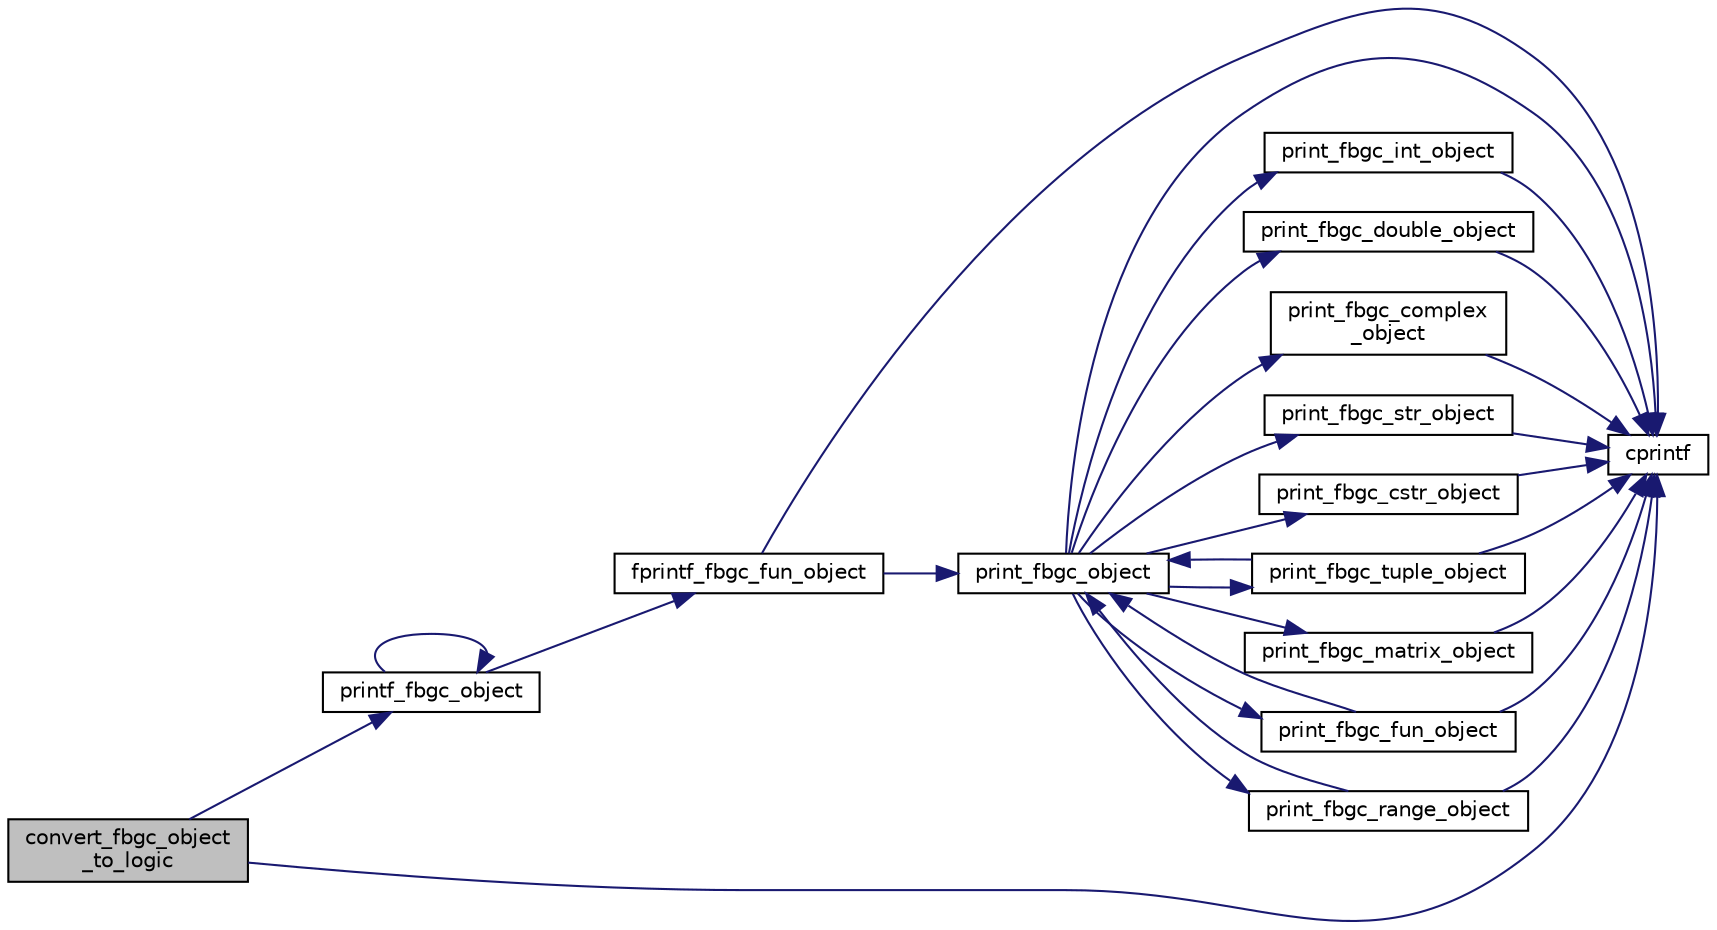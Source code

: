 digraph "convert_fbgc_object_to_logic"
{
  edge [fontname="Helvetica",fontsize="10",labelfontname="Helvetica",labelfontsize="10"];
  node [fontname="Helvetica",fontsize="10",shape=record];
  rankdir="LR";
  Node32 [label="convert_fbgc_object\l_to_logic",height=0.2,width=0.4,color="black", fillcolor="grey75", style="filled", fontcolor="black"];
  Node32 -> Node33 [color="midnightblue",fontsize="10",style="solid",fontname="Helvetica"];
  Node33 [label="printf_fbgc_object",height=0.2,width=0.4,color="black", fillcolor="white", style="filled",URL="$fbgc__object_8c.html#a79b110ee419e38013556f4379e724da8"];
  Node33 -> Node33 [color="midnightblue",fontsize="10",style="solid",fontname="Helvetica"];
  Node33 -> Node34 [color="midnightblue",fontsize="10",style="solid",fontname="Helvetica"];
  Node34 [label="fprintf_fbgc_fun_object",height=0.2,width=0.4,color="black", fillcolor="white", style="filled",URL="$fun__object_8c.html#ab7db555ad4b95573198e2184fbc886fd"];
  Node34 -> Node35 [color="midnightblue",fontsize="10",style="solid",fontname="Helvetica"];
  Node35 [label="cprintf",height=0.2,width=0.4,color="black", fillcolor="white", style="filled",URL="$error_8c.html#a30fee765292b076e015fc846035f2550"];
  Node34 -> Node36 [color="midnightblue",fontsize="10",style="solid",fontname="Helvetica"];
  Node36 [label="print_fbgc_object",height=0.2,width=0.4,color="black", fillcolor="white", style="filled",URL="$fbgc__object_8c.html#a692d3bb2e230f23caf8a28a250f7ef48"];
  Node36 -> Node35 [color="midnightblue",fontsize="10",style="solid",fontname="Helvetica"];
  Node36 -> Node37 [color="midnightblue",fontsize="10",style="solid",fontname="Helvetica"];
  Node37 [label="print_fbgc_int_object",height=0.2,width=0.4,color="black", fillcolor="white", style="filled",URL="$int__object_8c.html#a0062dc9607e1f9bdf4fc960f981bb592"];
  Node37 -> Node35 [color="midnightblue",fontsize="10",style="solid",fontname="Helvetica"];
  Node36 -> Node38 [color="midnightblue",fontsize="10",style="solid",fontname="Helvetica"];
  Node38 [label="print_fbgc_double_object",height=0.2,width=0.4,color="black", fillcolor="white", style="filled",URL="$double__object_8c.html#a4872de0b7e3482c3414635499574c3a2"];
  Node38 -> Node35 [color="midnightblue",fontsize="10",style="solid",fontname="Helvetica"];
  Node36 -> Node39 [color="midnightblue",fontsize="10",style="solid",fontname="Helvetica"];
  Node39 [label="print_fbgc_complex\l_object",height=0.2,width=0.4,color="black", fillcolor="white", style="filled",URL="$complex__object_8c.html#a48882c21f5d339b41807108958456809"];
  Node39 -> Node35 [color="midnightblue",fontsize="10",style="solid",fontname="Helvetica"];
  Node36 -> Node40 [color="midnightblue",fontsize="10",style="solid",fontname="Helvetica"];
  Node40 [label="print_fbgc_str_object",height=0.2,width=0.4,color="black", fillcolor="white", style="filled",URL="$str__object_8c.html#a66e47da312848322ec0f6c783c8afd84"];
  Node40 -> Node35 [color="midnightblue",fontsize="10",style="solid",fontname="Helvetica"];
  Node36 -> Node41 [color="midnightblue",fontsize="10",style="solid",fontname="Helvetica"];
  Node41 [label="print_fbgc_cstr_object",height=0.2,width=0.4,color="black", fillcolor="white", style="filled",URL="$str__object_8c.html#af6c5743192c678d8081aef62a95b26c0"];
  Node41 -> Node35 [color="midnightblue",fontsize="10",style="solid",fontname="Helvetica"];
  Node36 -> Node42 [color="midnightblue",fontsize="10",style="solid",fontname="Helvetica"];
  Node42 [label="print_fbgc_tuple_object",height=0.2,width=0.4,color="black", fillcolor="white", style="filled",URL="$tuple__object_8c.html#a80ba9373477760391033dc0cdea35a6e"];
  Node42 -> Node35 [color="midnightblue",fontsize="10",style="solid",fontname="Helvetica"];
  Node42 -> Node36 [color="midnightblue",fontsize="10",style="solid",fontname="Helvetica"];
  Node36 -> Node43 [color="midnightblue",fontsize="10",style="solid",fontname="Helvetica"];
  Node43 [label="print_fbgc_matrix_object",height=0.2,width=0.4,color="black", fillcolor="white", style="filled",URL="$matrix__object_8c.html#a024f1c29208bf2fe7425896d1eb055e0"];
  Node43 -> Node35 [color="midnightblue",fontsize="10",style="solid",fontname="Helvetica"];
  Node36 -> Node44 [color="midnightblue",fontsize="10",style="solid",fontname="Helvetica"];
  Node44 [label="print_fbgc_fun_object",height=0.2,width=0.4,color="black", fillcolor="white", style="filled",URL="$fun__object_8c.html#a3e96dc0c25688e38eb2149d647dbbe0c"];
  Node44 -> Node35 [color="midnightblue",fontsize="10",style="solid",fontname="Helvetica"];
  Node44 -> Node36 [color="midnightblue",fontsize="10",style="solid",fontname="Helvetica"];
  Node36 -> Node45 [color="midnightblue",fontsize="10",style="solid",fontname="Helvetica"];
  Node45 [label="print_fbgc_range_object",height=0.2,width=0.4,color="black", fillcolor="white", style="filled",URL="$range__object_8c.html#ab8138fb21f5d4098f82847b2354af837"];
  Node45 -> Node35 [color="midnightblue",fontsize="10",style="solid",fontname="Helvetica"];
  Node45 -> Node36 [color="midnightblue",fontsize="10",style="solid",fontname="Helvetica"];
  Node32 -> Node35 [color="midnightblue",fontsize="10",style="solid",fontname="Helvetica"];
}

